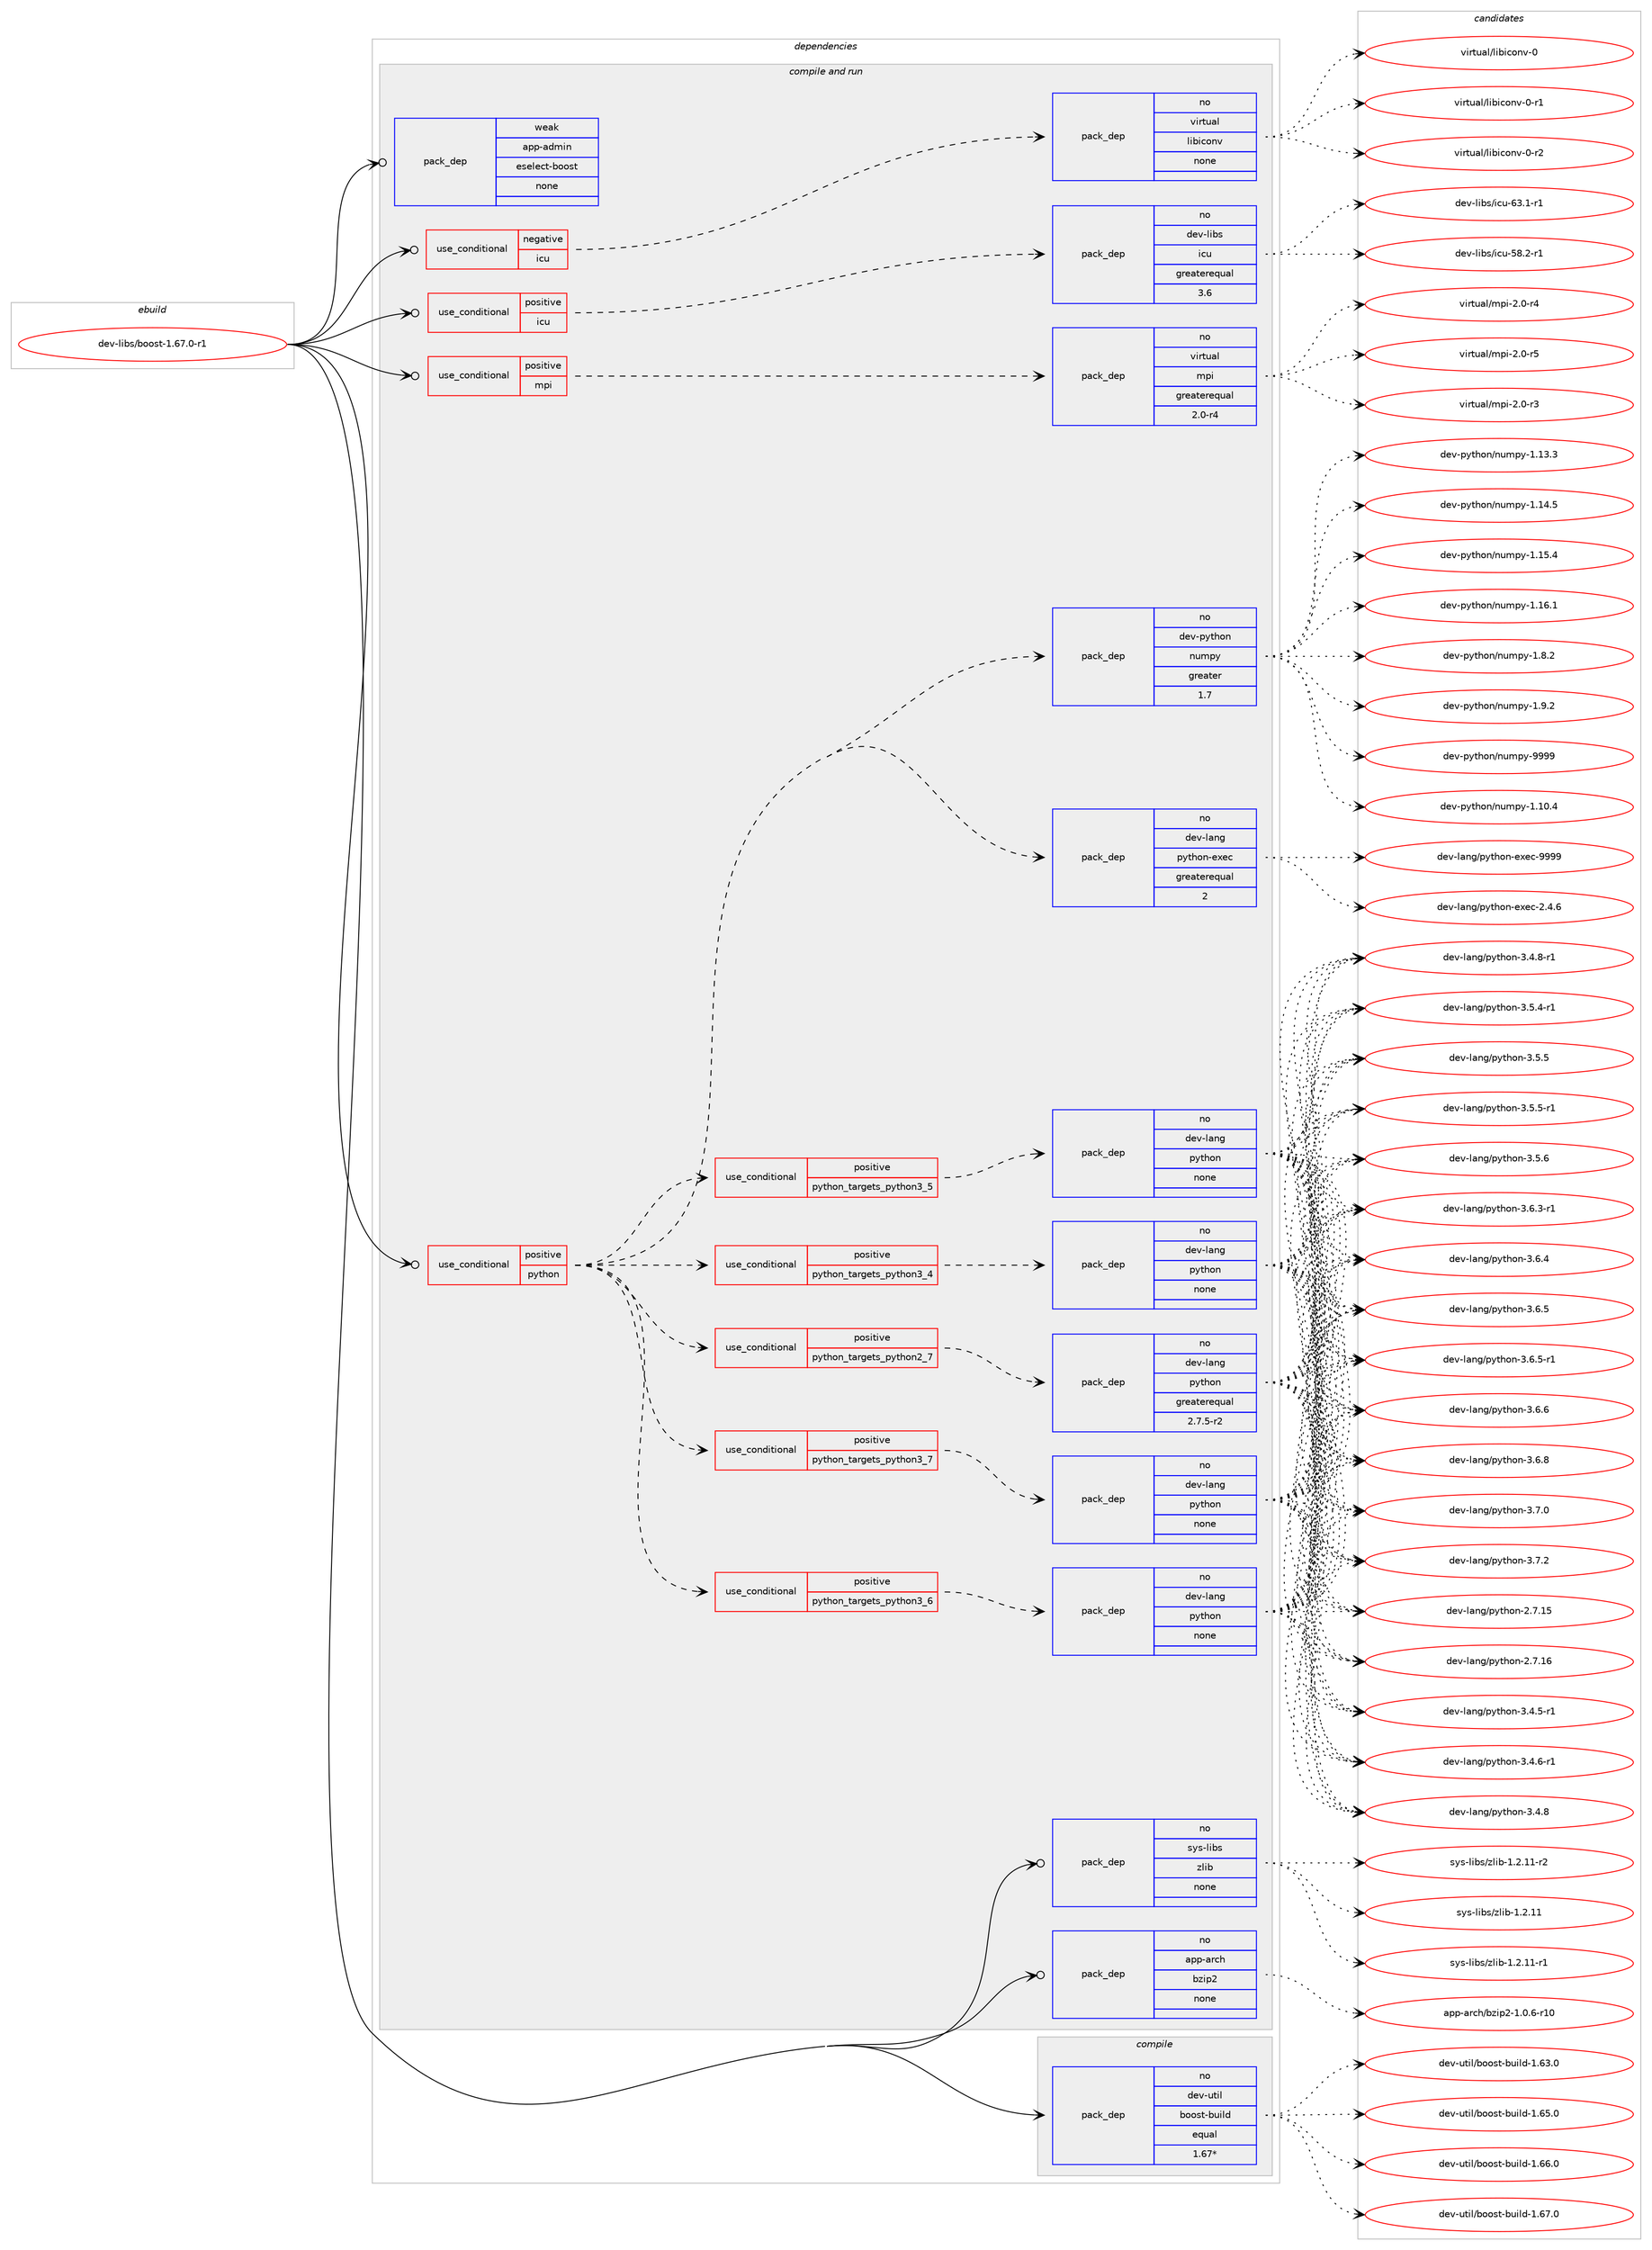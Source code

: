 digraph prolog {

# *************
# Graph options
# *************

newrank=true;
concentrate=true;
compound=true;
graph [rankdir=LR,fontname=Helvetica,fontsize=10,ranksep=1.5];#, ranksep=2.5, nodesep=0.2];
edge  [arrowhead=vee];
node  [fontname=Helvetica,fontsize=10];

# **********
# The ebuild
# **********

subgraph cluster_leftcol {
color=gray;
rank=same;
label=<<i>ebuild</i>>;
id [label="dev-libs/boost-1.67.0-r1", color=red, width=4, href="../dev-libs/boost-1.67.0-r1.svg"];
}

# ****************
# The dependencies
# ****************

subgraph cluster_midcol {
color=gray;
label=<<i>dependencies</i>>;
subgraph cluster_compile {
fillcolor="#eeeeee";
style=filled;
label=<<i>compile</i>>;
subgraph pack976521 {
dependency1364484 [label=<<TABLE BORDER="0" CELLBORDER="1" CELLSPACING="0" CELLPADDING="4" WIDTH="220"><TR><TD ROWSPAN="6" CELLPADDING="30">pack_dep</TD></TR><TR><TD WIDTH="110">no</TD></TR><TR><TD>dev-util</TD></TR><TR><TD>boost-build</TD></TR><TR><TD>equal</TD></TR><TR><TD>1.67*</TD></TR></TABLE>>, shape=none, color=blue];
}
id:e -> dependency1364484:w [weight=20,style="solid",arrowhead="vee"];
}
subgraph cluster_compileandrun {
fillcolor="#eeeeee";
style=filled;
label=<<i>compile and run</i>>;
subgraph cond365300 {
dependency1364485 [label=<<TABLE BORDER="0" CELLBORDER="1" CELLSPACING="0" CELLPADDING="4"><TR><TD ROWSPAN="3" CELLPADDING="10">use_conditional</TD></TR><TR><TD>negative</TD></TR><TR><TD>icu</TD></TR></TABLE>>, shape=none, color=red];
subgraph pack976522 {
dependency1364486 [label=<<TABLE BORDER="0" CELLBORDER="1" CELLSPACING="0" CELLPADDING="4" WIDTH="220"><TR><TD ROWSPAN="6" CELLPADDING="30">pack_dep</TD></TR><TR><TD WIDTH="110">no</TD></TR><TR><TD>virtual</TD></TR><TR><TD>libiconv</TD></TR><TR><TD>none</TD></TR><TR><TD></TD></TR></TABLE>>, shape=none, color=blue];
}
dependency1364485:e -> dependency1364486:w [weight=20,style="dashed",arrowhead="vee"];
}
id:e -> dependency1364485:w [weight=20,style="solid",arrowhead="odotvee"];
subgraph cond365301 {
dependency1364487 [label=<<TABLE BORDER="0" CELLBORDER="1" CELLSPACING="0" CELLPADDING="4"><TR><TD ROWSPAN="3" CELLPADDING="10">use_conditional</TD></TR><TR><TD>positive</TD></TR><TR><TD>icu</TD></TR></TABLE>>, shape=none, color=red];
subgraph pack976523 {
dependency1364488 [label=<<TABLE BORDER="0" CELLBORDER="1" CELLSPACING="0" CELLPADDING="4" WIDTH="220"><TR><TD ROWSPAN="6" CELLPADDING="30">pack_dep</TD></TR><TR><TD WIDTH="110">no</TD></TR><TR><TD>dev-libs</TD></TR><TR><TD>icu</TD></TR><TR><TD>greaterequal</TD></TR><TR><TD>3.6</TD></TR></TABLE>>, shape=none, color=blue];
}
dependency1364487:e -> dependency1364488:w [weight=20,style="dashed",arrowhead="vee"];
}
id:e -> dependency1364487:w [weight=20,style="solid",arrowhead="odotvee"];
subgraph cond365302 {
dependency1364489 [label=<<TABLE BORDER="0" CELLBORDER="1" CELLSPACING="0" CELLPADDING="4"><TR><TD ROWSPAN="3" CELLPADDING="10">use_conditional</TD></TR><TR><TD>positive</TD></TR><TR><TD>mpi</TD></TR></TABLE>>, shape=none, color=red];
subgraph pack976524 {
dependency1364490 [label=<<TABLE BORDER="0" CELLBORDER="1" CELLSPACING="0" CELLPADDING="4" WIDTH="220"><TR><TD ROWSPAN="6" CELLPADDING="30">pack_dep</TD></TR><TR><TD WIDTH="110">no</TD></TR><TR><TD>virtual</TD></TR><TR><TD>mpi</TD></TR><TR><TD>greaterequal</TD></TR><TR><TD>2.0-r4</TD></TR></TABLE>>, shape=none, color=blue];
}
dependency1364489:e -> dependency1364490:w [weight=20,style="dashed",arrowhead="vee"];
}
id:e -> dependency1364489:w [weight=20,style="solid",arrowhead="odotvee"];
subgraph cond365303 {
dependency1364491 [label=<<TABLE BORDER="0" CELLBORDER="1" CELLSPACING="0" CELLPADDING="4"><TR><TD ROWSPAN="3" CELLPADDING="10">use_conditional</TD></TR><TR><TD>positive</TD></TR><TR><TD>python</TD></TR></TABLE>>, shape=none, color=red];
subgraph cond365304 {
dependency1364492 [label=<<TABLE BORDER="0" CELLBORDER="1" CELLSPACING="0" CELLPADDING="4"><TR><TD ROWSPAN="3" CELLPADDING="10">use_conditional</TD></TR><TR><TD>positive</TD></TR><TR><TD>python_targets_python2_7</TD></TR></TABLE>>, shape=none, color=red];
subgraph pack976525 {
dependency1364493 [label=<<TABLE BORDER="0" CELLBORDER="1" CELLSPACING="0" CELLPADDING="4" WIDTH="220"><TR><TD ROWSPAN="6" CELLPADDING="30">pack_dep</TD></TR><TR><TD WIDTH="110">no</TD></TR><TR><TD>dev-lang</TD></TR><TR><TD>python</TD></TR><TR><TD>greaterequal</TD></TR><TR><TD>2.7.5-r2</TD></TR></TABLE>>, shape=none, color=blue];
}
dependency1364492:e -> dependency1364493:w [weight=20,style="dashed",arrowhead="vee"];
}
dependency1364491:e -> dependency1364492:w [weight=20,style="dashed",arrowhead="vee"];
subgraph cond365305 {
dependency1364494 [label=<<TABLE BORDER="0" CELLBORDER="1" CELLSPACING="0" CELLPADDING="4"><TR><TD ROWSPAN="3" CELLPADDING="10">use_conditional</TD></TR><TR><TD>positive</TD></TR><TR><TD>python_targets_python3_4</TD></TR></TABLE>>, shape=none, color=red];
subgraph pack976526 {
dependency1364495 [label=<<TABLE BORDER="0" CELLBORDER="1" CELLSPACING="0" CELLPADDING="4" WIDTH="220"><TR><TD ROWSPAN="6" CELLPADDING="30">pack_dep</TD></TR><TR><TD WIDTH="110">no</TD></TR><TR><TD>dev-lang</TD></TR><TR><TD>python</TD></TR><TR><TD>none</TD></TR><TR><TD></TD></TR></TABLE>>, shape=none, color=blue];
}
dependency1364494:e -> dependency1364495:w [weight=20,style="dashed",arrowhead="vee"];
}
dependency1364491:e -> dependency1364494:w [weight=20,style="dashed",arrowhead="vee"];
subgraph cond365306 {
dependency1364496 [label=<<TABLE BORDER="0" CELLBORDER="1" CELLSPACING="0" CELLPADDING="4"><TR><TD ROWSPAN="3" CELLPADDING="10">use_conditional</TD></TR><TR><TD>positive</TD></TR><TR><TD>python_targets_python3_5</TD></TR></TABLE>>, shape=none, color=red];
subgraph pack976527 {
dependency1364497 [label=<<TABLE BORDER="0" CELLBORDER="1" CELLSPACING="0" CELLPADDING="4" WIDTH="220"><TR><TD ROWSPAN="6" CELLPADDING="30">pack_dep</TD></TR><TR><TD WIDTH="110">no</TD></TR><TR><TD>dev-lang</TD></TR><TR><TD>python</TD></TR><TR><TD>none</TD></TR><TR><TD></TD></TR></TABLE>>, shape=none, color=blue];
}
dependency1364496:e -> dependency1364497:w [weight=20,style="dashed",arrowhead="vee"];
}
dependency1364491:e -> dependency1364496:w [weight=20,style="dashed",arrowhead="vee"];
subgraph cond365307 {
dependency1364498 [label=<<TABLE BORDER="0" CELLBORDER="1" CELLSPACING="0" CELLPADDING="4"><TR><TD ROWSPAN="3" CELLPADDING="10">use_conditional</TD></TR><TR><TD>positive</TD></TR><TR><TD>python_targets_python3_6</TD></TR></TABLE>>, shape=none, color=red];
subgraph pack976528 {
dependency1364499 [label=<<TABLE BORDER="0" CELLBORDER="1" CELLSPACING="0" CELLPADDING="4" WIDTH="220"><TR><TD ROWSPAN="6" CELLPADDING="30">pack_dep</TD></TR><TR><TD WIDTH="110">no</TD></TR><TR><TD>dev-lang</TD></TR><TR><TD>python</TD></TR><TR><TD>none</TD></TR><TR><TD></TD></TR></TABLE>>, shape=none, color=blue];
}
dependency1364498:e -> dependency1364499:w [weight=20,style="dashed",arrowhead="vee"];
}
dependency1364491:e -> dependency1364498:w [weight=20,style="dashed",arrowhead="vee"];
subgraph cond365308 {
dependency1364500 [label=<<TABLE BORDER="0" CELLBORDER="1" CELLSPACING="0" CELLPADDING="4"><TR><TD ROWSPAN="3" CELLPADDING="10">use_conditional</TD></TR><TR><TD>positive</TD></TR><TR><TD>python_targets_python3_7</TD></TR></TABLE>>, shape=none, color=red];
subgraph pack976529 {
dependency1364501 [label=<<TABLE BORDER="0" CELLBORDER="1" CELLSPACING="0" CELLPADDING="4" WIDTH="220"><TR><TD ROWSPAN="6" CELLPADDING="30">pack_dep</TD></TR><TR><TD WIDTH="110">no</TD></TR><TR><TD>dev-lang</TD></TR><TR><TD>python</TD></TR><TR><TD>none</TD></TR><TR><TD></TD></TR></TABLE>>, shape=none, color=blue];
}
dependency1364500:e -> dependency1364501:w [weight=20,style="dashed",arrowhead="vee"];
}
dependency1364491:e -> dependency1364500:w [weight=20,style="dashed",arrowhead="vee"];
subgraph pack976530 {
dependency1364502 [label=<<TABLE BORDER="0" CELLBORDER="1" CELLSPACING="0" CELLPADDING="4" WIDTH="220"><TR><TD ROWSPAN="6" CELLPADDING="30">pack_dep</TD></TR><TR><TD WIDTH="110">no</TD></TR><TR><TD>dev-lang</TD></TR><TR><TD>python-exec</TD></TR><TR><TD>greaterequal</TD></TR><TR><TD>2</TD></TR></TABLE>>, shape=none, color=blue];
}
dependency1364491:e -> dependency1364502:w [weight=20,style="dashed",arrowhead="vee"];
subgraph pack976531 {
dependency1364503 [label=<<TABLE BORDER="0" CELLBORDER="1" CELLSPACING="0" CELLPADDING="4" WIDTH="220"><TR><TD ROWSPAN="6" CELLPADDING="30">pack_dep</TD></TR><TR><TD WIDTH="110">no</TD></TR><TR><TD>dev-python</TD></TR><TR><TD>numpy</TD></TR><TR><TD>greater</TD></TR><TR><TD>1.7</TD></TR></TABLE>>, shape=none, color=blue];
}
dependency1364491:e -> dependency1364503:w [weight=20,style="dashed",arrowhead="vee"];
}
id:e -> dependency1364491:w [weight=20,style="solid",arrowhead="odotvee"];
subgraph pack976532 {
dependency1364504 [label=<<TABLE BORDER="0" CELLBORDER="1" CELLSPACING="0" CELLPADDING="4" WIDTH="220"><TR><TD ROWSPAN="6" CELLPADDING="30">pack_dep</TD></TR><TR><TD WIDTH="110">no</TD></TR><TR><TD>app-arch</TD></TR><TR><TD>bzip2</TD></TR><TR><TD>none</TD></TR><TR><TD></TD></TR></TABLE>>, shape=none, color=blue];
}
id:e -> dependency1364504:w [weight=20,style="solid",arrowhead="odotvee"];
subgraph pack976533 {
dependency1364505 [label=<<TABLE BORDER="0" CELLBORDER="1" CELLSPACING="0" CELLPADDING="4" WIDTH="220"><TR><TD ROWSPAN="6" CELLPADDING="30">pack_dep</TD></TR><TR><TD WIDTH="110">no</TD></TR><TR><TD>sys-libs</TD></TR><TR><TD>zlib</TD></TR><TR><TD>none</TD></TR><TR><TD></TD></TR></TABLE>>, shape=none, color=blue];
}
id:e -> dependency1364505:w [weight=20,style="solid",arrowhead="odotvee"];
subgraph pack976534 {
dependency1364506 [label=<<TABLE BORDER="0" CELLBORDER="1" CELLSPACING="0" CELLPADDING="4" WIDTH="220"><TR><TD ROWSPAN="6" CELLPADDING="30">pack_dep</TD></TR><TR><TD WIDTH="110">weak</TD></TR><TR><TD>app-admin</TD></TR><TR><TD>eselect-boost</TD></TR><TR><TD>none</TD></TR><TR><TD></TD></TR></TABLE>>, shape=none, color=blue];
}
id:e -> dependency1364506:w [weight=20,style="solid",arrowhead="odotvee"];
}
subgraph cluster_run {
fillcolor="#eeeeee";
style=filled;
label=<<i>run</i>>;
}
}

# **************
# The candidates
# **************

subgraph cluster_choices {
rank=same;
color=gray;
label=<<i>candidates</i>>;

subgraph choice976521 {
color=black;
nodesep=1;
choice100101118451171161051084798111111115116459811710510810045494654514648 [label="dev-util/boost-build-1.63.0", color=red, width=4,href="../dev-util/boost-build-1.63.0.svg"];
choice100101118451171161051084798111111115116459811710510810045494654534648 [label="dev-util/boost-build-1.65.0", color=red, width=4,href="../dev-util/boost-build-1.65.0.svg"];
choice100101118451171161051084798111111115116459811710510810045494654544648 [label="dev-util/boost-build-1.66.0", color=red, width=4,href="../dev-util/boost-build-1.66.0.svg"];
choice100101118451171161051084798111111115116459811710510810045494654554648 [label="dev-util/boost-build-1.67.0", color=red, width=4,href="../dev-util/boost-build-1.67.0.svg"];
dependency1364484:e -> choice100101118451171161051084798111111115116459811710510810045494654514648:w [style=dotted,weight="100"];
dependency1364484:e -> choice100101118451171161051084798111111115116459811710510810045494654534648:w [style=dotted,weight="100"];
dependency1364484:e -> choice100101118451171161051084798111111115116459811710510810045494654544648:w [style=dotted,weight="100"];
dependency1364484:e -> choice100101118451171161051084798111111115116459811710510810045494654554648:w [style=dotted,weight="100"];
}
subgraph choice976522 {
color=black;
nodesep=1;
choice118105114116117971084710810598105991111101184548 [label="virtual/libiconv-0", color=red, width=4,href="../virtual/libiconv-0.svg"];
choice1181051141161179710847108105981059911111011845484511449 [label="virtual/libiconv-0-r1", color=red, width=4,href="../virtual/libiconv-0-r1.svg"];
choice1181051141161179710847108105981059911111011845484511450 [label="virtual/libiconv-0-r2", color=red, width=4,href="../virtual/libiconv-0-r2.svg"];
dependency1364486:e -> choice118105114116117971084710810598105991111101184548:w [style=dotted,weight="100"];
dependency1364486:e -> choice1181051141161179710847108105981059911111011845484511449:w [style=dotted,weight="100"];
dependency1364486:e -> choice1181051141161179710847108105981059911111011845484511450:w [style=dotted,weight="100"];
}
subgraph choice976523 {
color=black;
nodesep=1;
choice1001011184510810598115471059911745535646504511449 [label="dev-libs/icu-58.2-r1", color=red, width=4,href="../dev-libs/icu-58.2-r1.svg"];
choice1001011184510810598115471059911745545146494511449 [label="dev-libs/icu-63.1-r1", color=red, width=4,href="../dev-libs/icu-63.1-r1.svg"];
dependency1364488:e -> choice1001011184510810598115471059911745535646504511449:w [style=dotted,weight="100"];
dependency1364488:e -> choice1001011184510810598115471059911745545146494511449:w [style=dotted,weight="100"];
}
subgraph choice976524 {
color=black;
nodesep=1;
choice1181051141161179710847109112105455046484511451 [label="virtual/mpi-2.0-r3", color=red, width=4,href="../virtual/mpi-2.0-r3.svg"];
choice1181051141161179710847109112105455046484511452 [label="virtual/mpi-2.0-r4", color=red, width=4,href="../virtual/mpi-2.0-r4.svg"];
choice1181051141161179710847109112105455046484511453 [label="virtual/mpi-2.0-r5", color=red, width=4,href="../virtual/mpi-2.0-r5.svg"];
dependency1364490:e -> choice1181051141161179710847109112105455046484511451:w [style=dotted,weight="100"];
dependency1364490:e -> choice1181051141161179710847109112105455046484511452:w [style=dotted,weight="100"];
dependency1364490:e -> choice1181051141161179710847109112105455046484511453:w [style=dotted,weight="100"];
}
subgraph choice976525 {
color=black;
nodesep=1;
choice10010111845108971101034711212111610411111045504655464953 [label="dev-lang/python-2.7.15", color=red, width=4,href="../dev-lang/python-2.7.15.svg"];
choice10010111845108971101034711212111610411111045504655464954 [label="dev-lang/python-2.7.16", color=red, width=4,href="../dev-lang/python-2.7.16.svg"];
choice1001011184510897110103471121211161041111104551465246534511449 [label="dev-lang/python-3.4.5-r1", color=red, width=4,href="../dev-lang/python-3.4.5-r1.svg"];
choice1001011184510897110103471121211161041111104551465246544511449 [label="dev-lang/python-3.4.6-r1", color=red, width=4,href="../dev-lang/python-3.4.6-r1.svg"];
choice100101118451089711010347112121116104111110455146524656 [label="dev-lang/python-3.4.8", color=red, width=4,href="../dev-lang/python-3.4.8.svg"];
choice1001011184510897110103471121211161041111104551465246564511449 [label="dev-lang/python-3.4.8-r1", color=red, width=4,href="../dev-lang/python-3.4.8-r1.svg"];
choice1001011184510897110103471121211161041111104551465346524511449 [label="dev-lang/python-3.5.4-r1", color=red, width=4,href="../dev-lang/python-3.5.4-r1.svg"];
choice100101118451089711010347112121116104111110455146534653 [label="dev-lang/python-3.5.5", color=red, width=4,href="../dev-lang/python-3.5.5.svg"];
choice1001011184510897110103471121211161041111104551465346534511449 [label="dev-lang/python-3.5.5-r1", color=red, width=4,href="../dev-lang/python-3.5.5-r1.svg"];
choice100101118451089711010347112121116104111110455146534654 [label="dev-lang/python-3.5.6", color=red, width=4,href="../dev-lang/python-3.5.6.svg"];
choice1001011184510897110103471121211161041111104551465446514511449 [label="dev-lang/python-3.6.3-r1", color=red, width=4,href="../dev-lang/python-3.6.3-r1.svg"];
choice100101118451089711010347112121116104111110455146544652 [label="dev-lang/python-3.6.4", color=red, width=4,href="../dev-lang/python-3.6.4.svg"];
choice100101118451089711010347112121116104111110455146544653 [label="dev-lang/python-3.6.5", color=red, width=4,href="../dev-lang/python-3.6.5.svg"];
choice1001011184510897110103471121211161041111104551465446534511449 [label="dev-lang/python-3.6.5-r1", color=red, width=4,href="../dev-lang/python-3.6.5-r1.svg"];
choice100101118451089711010347112121116104111110455146544654 [label="dev-lang/python-3.6.6", color=red, width=4,href="../dev-lang/python-3.6.6.svg"];
choice100101118451089711010347112121116104111110455146544656 [label="dev-lang/python-3.6.8", color=red, width=4,href="../dev-lang/python-3.6.8.svg"];
choice100101118451089711010347112121116104111110455146554648 [label="dev-lang/python-3.7.0", color=red, width=4,href="../dev-lang/python-3.7.0.svg"];
choice100101118451089711010347112121116104111110455146554650 [label="dev-lang/python-3.7.2", color=red, width=4,href="../dev-lang/python-3.7.2.svg"];
dependency1364493:e -> choice10010111845108971101034711212111610411111045504655464953:w [style=dotted,weight="100"];
dependency1364493:e -> choice10010111845108971101034711212111610411111045504655464954:w [style=dotted,weight="100"];
dependency1364493:e -> choice1001011184510897110103471121211161041111104551465246534511449:w [style=dotted,weight="100"];
dependency1364493:e -> choice1001011184510897110103471121211161041111104551465246544511449:w [style=dotted,weight="100"];
dependency1364493:e -> choice100101118451089711010347112121116104111110455146524656:w [style=dotted,weight="100"];
dependency1364493:e -> choice1001011184510897110103471121211161041111104551465246564511449:w [style=dotted,weight="100"];
dependency1364493:e -> choice1001011184510897110103471121211161041111104551465346524511449:w [style=dotted,weight="100"];
dependency1364493:e -> choice100101118451089711010347112121116104111110455146534653:w [style=dotted,weight="100"];
dependency1364493:e -> choice1001011184510897110103471121211161041111104551465346534511449:w [style=dotted,weight="100"];
dependency1364493:e -> choice100101118451089711010347112121116104111110455146534654:w [style=dotted,weight="100"];
dependency1364493:e -> choice1001011184510897110103471121211161041111104551465446514511449:w [style=dotted,weight="100"];
dependency1364493:e -> choice100101118451089711010347112121116104111110455146544652:w [style=dotted,weight="100"];
dependency1364493:e -> choice100101118451089711010347112121116104111110455146544653:w [style=dotted,weight="100"];
dependency1364493:e -> choice1001011184510897110103471121211161041111104551465446534511449:w [style=dotted,weight="100"];
dependency1364493:e -> choice100101118451089711010347112121116104111110455146544654:w [style=dotted,weight="100"];
dependency1364493:e -> choice100101118451089711010347112121116104111110455146544656:w [style=dotted,weight="100"];
dependency1364493:e -> choice100101118451089711010347112121116104111110455146554648:w [style=dotted,weight="100"];
dependency1364493:e -> choice100101118451089711010347112121116104111110455146554650:w [style=dotted,weight="100"];
}
subgraph choice976526 {
color=black;
nodesep=1;
choice10010111845108971101034711212111610411111045504655464953 [label="dev-lang/python-2.7.15", color=red, width=4,href="../dev-lang/python-2.7.15.svg"];
choice10010111845108971101034711212111610411111045504655464954 [label="dev-lang/python-2.7.16", color=red, width=4,href="../dev-lang/python-2.7.16.svg"];
choice1001011184510897110103471121211161041111104551465246534511449 [label="dev-lang/python-3.4.5-r1", color=red, width=4,href="../dev-lang/python-3.4.5-r1.svg"];
choice1001011184510897110103471121211161041111104551465246544511449 [label="dev-lang/python-3.4.6-r1", color=red, width=4,href="../dev-lang/python-3.4.6-r1.svg"];
choice100101118451089711010347112121116104111110455146524656 [label="dev-lang/python-3.4.8", color=red, width=4,href="../dev-lang/python-3.4.8.svg"];
choice1001011184510897110103471121211161041111104551465246564511449 [label="dev-lang/python-3.4.8-r1", color=red, width=4,href="../dev-lang/python-3.4.8-r1.svg"];
choice1001011184510897110103471121211161041111104551465346524511449 [label="dev-lang/python-3.5.4-r1", color=red, width=4,href="../dev-lang/python-3.5.4-r1.svg"];
choice100101118451089711010347112121116104111110455146534653 [label="dev-lang/python-3.5.5", color=red, width=4,href="../dev-lang/python-3.5.5.svg"];
choice1001011184510897110103471121211161041111104551465346534511449 [label="dev-lang/python-3.5.5-r1", color=red, width=4,href="../dev-lang/python-3.5.5-r1.svg"];
choice100101118451089711010347112121116104111110455146534654 [label="dev-lang/python-3.5.6", color=red, width=4,href="../dev-lang/python-3.5.6.svg"];
choice1001011184510897110103471121211161041111104551465446514511449 [label="dev-lang/python-3.6.3-r1", color=red, width=4,href="../dev-lang/python-3.6.3-r1.svg"];
choice100101118451089711010347112121116104111110455146544652 [label="dev-lang/python-3.6.4", color=red, width=4,href="../dev-lang/python-3.6.4.svg"];
choice100101118451089711010347112121116104111110455146544653 [label="dev-lang/python-3.6.5", color=red, width=4,href="../dev-lang/python-3.6.5.svg"];
choice1001011184510897110103471121211161041111104551465446534511449 [label="dev-lang/python-3.6.5-r1", color=red, width=4,href="../dev-lang/python-3.6.5-r1.svg"];
choice100101118451089711010347112121116104111110455146544654 [label="dev-lang/python-3.6.6", color=red, width=4,href="../dev-lang/python-3.6.6.svg"];
choice100101118451089711010347112121116104111110455146544656 [label="dev-lang/python-3.6.8", color=red, width=4,href="../dev-lang/python-3.6.8.svg"];
choice100101118451089711010347112121116104111110455146554648 [label="dev-lang/python-3.7.0", color=red, width=4,href="../dev-lang/python-3.7.0.svg"];
choice100101118451089711010347112121116104111110455146554650 [label="dev-lang/python-3.7.2", color=red, width=4,href="../dev-lang/python-3.7.2.svg"];
dependency1364495:e -> choice10010111845108971101034711212111610411111045504655464953:w [style=dotted,weight="100"];
dependency1364495:e -> choice10010111845108971101034711212111610411111045504655464954:w [style=dotted,weight="100"];
dependency1364495:e -> choice1001011184510897110103471121211161041111104551465246534511449:w [style=dotted,weight="100"];
dependency1364495:e -> choice1001011184510897110103471121211161041111104551465246544511449:w [style=dotted,weight="100"];
dependency1364495:e -> choice100101118451089711010347112121116104111110455146524656:w [style=dotted,weight="100"];
dependency1364495:e -> choice1001011184510897110103471121211161041111104551465246564511449:w [style=dotted,weight="100"];
dependency1364495:e -> choice1001011184510897110103471121211161041111104551465346524511449:w [style=dotted,weight="100"];
dependency1364495:e -> choice100101118451089711010347112121116104111110455146534653:w [style=dotted,weight="100"];
dependency1364495:e -> choice1001011184510897110103471121211161041111104551465346534511449:w [style=dotted,weight="100"];
dependency1364495:e -> choice100101118451089711010347112121116104111110455146534654:w [style=dotted,weight="100"];
dependency1364495:e -> choice1001011184510897110103471121211161041111104551465446514511449:w [style=dotted,weight="100"];
dependency1364495:e -> choice100101118451089711010347112121116104111110455146544652:w [style=dotted,weight="100"];
dependency1364495:e -> choice100101118451089711010347112121116104111110455146544653:w [style=dotted,weight="100"];
dependency1364495:e -> choice1001011184510897110103471121211161041111104551465446534511449:w [style=dotted,weight="100"];
dependency1364495:e -> choice100101118451089711010347112121116104111110455146544654:w [style=dotted,weight="100"];
dependency1364495:e -> choice100101118451089711010347112121116104111110455146544656:w [style=dotted,weight="100"];
dependency1364495:e -> choice100101118451089711010347112121116104111110455146554648:w [style=dotted,weight="100"];
dependency1364495:e -> choice100101118451089711010347112121116104111110455146554650:w [style=dotted,weight="100"];
}
subgraph choice976527 {
color=black;
nodesep=1;
choice10010111845108971101034711212111610411111045504655464953 [label="dev-lang/python-2.7.15", color=red, width=4,href="../dev-lang/python-2.7.15.svg"];
choice10010111845108971101034711212111610411111045504655464954 [label="dev-lang/python-2.7.16", color=red, width=4,href="../dev-lang/python-2.7.16.svg"];
choice1001011184510897110103471121211161041111104551465246534511449 [label="dev-lang/python-3.4.5-r1", color=red, width=4,href="../dev-lang/python-3.4.5-r1.svg"];
choice1001011184510897110103471121211161041111104551465246544511449 [label="dev-lang/python-3.4.6-r1", color=red, width=4,href="../dev-lang/python-3.4.6-r1.svg"];
choice100101118451089711010347112121116104111110455146524656 [label="dev-lang/python-3.4.8", color=red, width=4,href="../dev-lang/python-3.4.8.svg"];
choice1001011184510897110103471121211161041111104551465246564511449 [label="dev-lang/python-3.4.8-r1", color=red, width=4,href="../dev-lang/python-3.4.8-r1.svg"];
choice1001011184510897110103471121211161041111104551465346524511449 [label="dev-lang/python-3.5.4-r1", color=red, width=4,href="../dev-lang/python-3.5.4-r1.svg"];
choice100101118451089711010347112121116104111110455146534653 [label="dev-lang/python-3.5.5", color=red, width=4,href="../dev-lang/python-3.5.5.svg"];
choice1001011184510897110103471121211161041111104551465346534511449 [label="dev-lang/python-3.5.5-r1", color=red, width=4,href="../dev-lang/python-3.5.5-r1.svg"];
choice100101118451089711010347112121116104111110455146534654 [label="dev-lang/python-3.5.6", color=red, width=4,href="../dev-lang/python-3.5.6.svg"];
choice1001011184510897110103471121211161041111104551465446514511449 [label="dev-lang/python-3.6.3-r1", color=red, width=4,href="../dev-lang/python-3.6.3-r1.svg"];
choice100101118451089711010347112121116104111110455146544652 [label="dev-lang/python-3.6.4", color=red, width=4,href="../dev-lang/python-3.6.4.svg"];
choice100101118451089711010347112121116104111110455146544653 [label="dev-lang/python-3.6.5", color=red, width=4,href="../dev-lang/python-3.6.5.svg"];
choice1001011184510897110103471121211161041111104551465446534511449 [label="dev-lang/python-3.6.5-r1", color=red, width=4,href="../dev-lang/python-3.6.5-r1.svg"];
choice100101118451089711010347112121116104111110455146544654 [label="dev-lang/python-3.6.6", color=red, width=4,href="../dev-lang/python-3.6.6.svg"];
choice100101118451089711010347112121116104111110455146544656 [label="dev-lang/python-3.6.8", color=red, width=4,href="../dev-lang/python-3.6.8.svg"];
choice100101118451089711010347112121116104111110455146554648 [label="dev-lang/python-3.7.0", color=red, width=4,href="../dev-lang/python-3.7.0.svg"];
choice100101118451089711010347112121116104111110455146554650 [label="dev-lang/python-3.7.2", color=red, width=4,href="../dev-lang/python-3.7.2.svg"];
dependency1364497:e -> choice10010111845108971101034711212111610411111045504655464953:w [style=dotted,weight="100"];
dependency1364497:e -> choice10010111845108971101034711212111610411111045504655464954:w [style=dotted,weight="100"];
dependency1364497:e -> choice1001011184510897110103471121211161041111104551465246534511449:w [style=dotted,weight="100"];
dependency1364497:e -> choice1001011184510897110103471121211161041111104551465246544511449:w [style=dotted,weight="100"];
dependency1364497:e -> choice100101118451089711010347112121116104111110455146524656:w [style=dotted,weight="100"];
dependency1364497:e -> choice1001011184510897110103471121211161041111104551465246564511449:w [style=dotted,weight="100"];
dependency1364497:e -> choice1001011184510897110103471121211161041111104551465346524511449:w [style=dotted,weight="100"];
dependency1364497:e -> choice100101118451089711010347112121116104111110455146534653:w [style=dotted,weight="100"];
dependency1364497:e -> choice1001011184510897110103471121211161041111104551465346534511449:w [style=dotted,weight="100"];
dependency1364497:e -> choice100101118451089711010347112121116104111110455146534654:w [style=dotted,weight="100"];
dependency1364497:e -> choice1001011184510897110103471121211161041111104551465446514511449:w [style=dotted,weight="100"];
dependency1364497:e -> choice100101118451089711010347112121116104111110455146544652:w [style=dotted,weight="100"];
dependency1364497:e -> choice100101118451089711010347112121116104111110455146544653:w [style=dotted,weight="100"];
dependency1364497:e -> choice1001011184510897110103471121211161041111104551465446534511449:w [style=dotted,weight="100"];
dependency1364497:e -> choice100101118451089711010347112121116104111110455146544654:w [style=dotted,weight="100"];
dependency1364497:e -> choice100101118451089711010347112121116104111110455146544656:w [style=dotted,weight="100"];
dependency1364497:e -> choice100101118451089711010347112121116104111110455146554648:w [style=dotted,weight="100"];
dependency1364497:e -> choice100101118451089711010347112121116104111110455146554650:w [style=dotted,weight="100"];
}
subgraph choice976528 {
color=black;
nodesep=1;
choice10010111845108971101034711212111610411111045504655464953 [label="dev-lang/python-2.7.15", color=red, width=4,href="../dev-lang/python-2.7.15.svg"];
choice10010111845108971101034711212111610411111045504655464954 [label="dev-lang/python-2.7.16", color=red, width=4,href="../dev-lang/python-2.7.16.svg"];
choice1001011184510897110103471121211161041111104551465246534511449 [label="dev-lang/python-3.4.5-r1", color=red, width=4,href="../dev-lang/python-3.4.5-r1.svg"];
choice1001011184510897110103471121211161041111104551465246544511449 [label="dev-lang/python-3.4.6-r1", color=red, width=4,href="../dev-lang/python-3.4.6-r1.svg"];
choice100101118451089711010347112121116104111110455146524656 [label="dev-lang/python-3.4.8", color=red, width=4,href="../dev-lang/python-3.4.8.svg"];
choice1001011184510897110103471121211161041111104551465246564511449 [label="dev-lang/python-3.4.8-r1", color=red, width=4,href="../dev-lang/python-3.4.8-r1.svg"];
choice1001011184510897110103471121211161041111104551465346524511449 [label="dev-lang/python-3.5.4-r1", color=red, width=4,href="../dev-lang/python-3.5.4-r1.svg"];
choice100101118451089711010347112121116104111110455146534653 [label="dev-lang/python-3.5.5", color=red, width=4,href="../dev-lang/python-3.5.5.svg"];
choice1001011184510897110103471121211161041111104551465346534511449 [label="dev-lang/python-3.5.5-r1", color=red, width=4,href="../dev-lang/python-3.5.5-r1.svg"];
choice100101118451089711010347112121116104111110455146534654 [label="dev-lang/python-3.5.6", color=red, width=4,href="../dev-lang/python-3.5.6.svg"];
choice1001011184510897110103471121211161041111104551465446514511449 [label="dev-lang/python-3.6.3-r1", color=red, width=4,href="../dev-lang/python-3.6.3-r1.svg"];
choice100101118451089711010347112121116104111110455146544652 [label="dev-lang/python-3.6.4", color=red, width=4,href="../dev-lang/python-3.6.4.svg"];
choice100101118451089711010347112121116104111110455146544653 [label="dev-lang/python-3.6.5", color=red, width=4,href="../dev-lang/python-3.6.5.svg"];
choice1001011184510897110103471121211161041111104551465446534511449 [label="dev-lang/python-3.6.5-r1", color=red, width=4,href="../dev-lang/python-3.6.5-r1.svg"];
choice100101118451089711010347112121116104111110455146544654 [label="dev-lang/python-3.6.6", color=red, width=4,href="../dev-lang/python-3.6.6.svg"];
choice100101118451089711010347112121116104111110455146544656 [label="dev-lang/python-3.6.8", color=red, width=4,href="../dev-lang/python-3.6.8.svg"];
choice100101118451089711010347112121116104111110455146554648 [label="dev-lang/python-3.7.0", color=red, width=4,href="../dev-lang/python-3.7.0.svg"];
choice100101118451089711010347112121116104111110455146554650 [label="dev-lang/python-3.7.2", color=red, width=4,href="../dev-lang/python-3.7.2.svg"];
dependency1364499:e -> choice10010111845108971101034711212111610411111045504655464953:w [style=dotted,weight="100"];
dependency1364499:e -> choice10010111845108971101034711212111610411111045504655464954:w [style=dotted,weight="100"];
dependency1364499:e -> choice1001011184510897110103471121211161041111104551465246534511449:w [style=dotted,weight="100"];
dependency1364499:e -> choice1001011184510897110103471121211161041111104551465246544511449:w [style=dotted,weight="100"];
dependency1364499:e -> choice100101118451089711010347112121116104111110455146524656:w [style=dotted,weight="100"];
dependency1364499:e -> choice1001011184510897110103471121211161041111104551465246564511449:w [style=dotted,weight="100"];
dependency1364499:e -> choice1001011184510897110103471121211161041111104551465346524511449:w [style=dotted,weight="100"];
dependency1364499:e -> choice100101118451089711010347112121116104111110455146534653:w [style=dotted,weight="100"];
dependency1364499:e -> choice1001011184510897110103471121211161041111104551465346534511449:w [style=dotted,weight="100"];
dependency1364499:e -> choice100101118451089711010347112121116104111110455146534654:w [style=dotted,weight="100"];
dependency1364499:e -> choice1001011184510897110103471121211161041111104551465446514511449:w [style=dotted,weight="100"];
dependency1364499:e -> choice100101118451089711010347112121116104111110455146544652:w [style=dotted,weight="100"];
dependency1364499:e -> choice100101118451089711010347112121116104111110455146544653:w [style=dotted,weight="100"];
dependency1364499:e -> choice1001011184510897110103471121211161041111104551465446534511449:w [style=dotted,weight="100"];
dependency1364499:e -> choice100101118451089711010347112121116104111110455146544654:w [style=dotted,weight="100"];
dependency1364499:e -> choice100101118451089711010347112121116104111110455146544656:w [style=dotted,weight="100"];
dependency1364499:e -> choice100101118451089711010347112121116104111110455146554648:w [style=dotted,weight="100"];
dependency1364499:e -> choice100101118451089711010347112121116104111110455146554650:w [style=dotted,weight="100"];
}
subgraph choice976529 {
color=black;
nodesep=1;
choice10010111845108971101034711212111610411111045504655464953 [label="dev-lang/python-2.7.15", color=red, width=4,href="../dev-lang/python-2.7.15.svg"];
choice10010111845108971101034711212111610411111045504655464954 [label="dev-lang/python-2.7.16", color=red, width=4,href="../dev-lang/python-2.7.16.svg"];
choice1001011184510897110103471121211161041111104551465246534511449 [label="dev-lang/python-3.4.5-r1", color=red, width=4,href="../dev-lang/python-3.4.5-r1.svg"];
choice1001011184510897110103471121211161041111104551465246544511449 [label="dev-lang/python-3.4.6-r1", color=red, width=4,href="../dev-lang/python-3.4.6-r1.svg"];
choice100101118451089711010347112121116104111110455146524656 [label="dev-lang/python-3.4.8", color=red, width=4,href="../dev-lang/python-3.4.8.svg"];
choice1001011184510897110103471121211161041111104551465246564511449 [label="dev-lang/python-3.4.8-r1", color=red, width=4,href="../dev-lang/python-3.4.8-r1.svg"];
choice1001011184510897110103471121211161041111104551465346524511449 [label="dev-lang/python-3.5.4-r1", color=red, width=4,href="../dev-lang/python-3.5.4-r1.svg"];
choice100101118451089711010347112121116104111110455146534653 [label="dev-lang/python-3.5.5", color=red, width=4,href="../dev-lang/python-3.5.5.svg"];
choice1001011184510897110103471121211161041111104551465346534511449 [label="dev-lang/python-3.5.5-r1", color=red, width=4,href="../dev-lang/python-3.5.5-r1.svg"];
choice100101118451089711010347112121116104111110455146534654 [label="dev-lang/python-3.5.6", color=red, width=4,href="../dev-lang/python-3.5.6.svg"];
choice1001011184510897110103471121211161041111104551465446514511449 [label="dev-lang/python-3.6.3-r1", color=red, width=4,href="../dev-lang/python-3.6.3-r1.svg"];
choice100101118451089711010347112121116104111110455146544652 [label="dev-lang/python-3.6.4", color=red, width=4,href="../dev-lang/python-3.6.4.svg"];
choice100101118451089711010347112121116104111110455146544653 [label="dev-lang/python-3.6.5", color=red, width=4,href="../dev-lang/python-3.6.5.svg"];
choice1001011184510897110103471121211161041111104551465446534511449 [label="dev-lang/python-3.6.5-r1", color=red, width=4,href="../dev-lang/python-3.6.5-r1.svg"];
choice100101118451089711010347112121116104111110455146544654 [label="dev-lang/python-3.6.6", color=red, width=4,href="../dev-lang/python-3.6.6.svg"];
choice100101118451089711010347112121116104111110455146544656 [label="dev-lang/python-3.6.8", color=red, width=4,href="../dev-lang/python-3.6.8.svg"];
choice100101118451089711010347112121116104111110455146554648 [label="dev-lang/python-3.7.0", color=red, width=4,href="../dev-lang/python-3.7.0.svg"];
choice100101118451089711010347112121116104111110455146554650 [label="dev-lang/python-3.7.2", color=red, width=4,href="../dev-lang/python-3.7.2.svg"];
dependency1364501:e -> choice10010111845108971101034711212111610411111045504655464953:w [style=dotted,weight="100"];
dependency1364501:e -> choice10010111845108971101034711212111610411111045504655464954:w [style=dotted,weight="100"];
dependency1364501:e -> choice1001011184510897110103471121211161041111104551465246534511449:w [style=dotted,weight="100"];
dependency1364501:e -> choice1001011184510897110103471121211161041111104551465246544511449:w [style=dotted,weight="100"];
dependency1364501:e -> choice100101118451089711010347112121116104111110455146524656:w [style=dotted,weight="100"];
dependency1364501:e -> choice1001011184510897110103471121211161041111104551465246564511449:w [style=dotted,weight="100"];
dependency1364501:e -> choice1001011184510897110103471121211161041111104551465346524511449:w [style=dotted,weight="100"];
dependency1364501:e -> choice100101118451089711010347112121116104111110455146534653:w [style=dotted,weight="100"];
dependency1364501:e -> choice1001011184510897110103471121211161041111104551465346534511449:w [style=dotted,weight="100"];
dependency1364501:e -> choice100101118451089711010347112121116104111110455146534654:w [style=dotted,weight="100"];
dependency1364501:e -> choice1001011184510897110103471121211161041111104551465446514511449:w [style=dotted,weight="100"];
dependency1364501:e -> choice100101118451089711010347112121116104111110455146544652:w [style=dotted,weight="100"];
dependency1364501:e -> choice100101118451089711010347112121116104111110455146544653:w [style=dotted,weight="100"];
dependency1364501:e -> choice1001011184510897110103471121211161041111104551465446534511449:w [style=dotted,weight="100"];
dependency1364501:e -> choice100101118451089711010347112121116104111110455146544654:w [style=dotted,weight="100"];
dependency1364501:e -> choice100101118451089711010347112121116104111110455146544656:w [style=dotted,weight="100"];
dependency1364501:e -> choice100101118451089711010347112121116104111110455146554648:w [style=dotted,weight="100"];
dependency1364501:e -> choice100101118451089711010347112121116104111110455146554650:w [style=dotted,weight="100"];
}
subgraph choice976530 {
color=black;
nodesep=1;
choice1001011184510897110103471121211161041111104510112010199455046524654 [label="dev-lang/python-exec-2.4.6", color=red, width=4,href="../dev-lang/python-exec-2.4.6.svg"];
choice10010111845108971101034711212111610411111045101120101994557575757 [label="dev-lang/python-exec-9999", color=red, width=4,href="../dev-lang/python-exec-9999.svg"];
dependency1364502:e -> choice1001011184510897110103471121211161041111104510112010199455046524654:w [style=dotted,weight="100"];
dependency1364502:e -> choice10010111845108971101034711212111610411111045101120101994557575757:w [style=dotted,weight="100"];
}
subgraph choice976531 {
color=black;
nodesep=1;
choice100101118451121211161041111104711011710911212145494649484652 [label="dev-python/numpy-1.10.4", color=red, width=4,href="../dev-python/numpy-1.10.4.svg"];
choice100101118451121211161041111104711011710911212145494649514651 [label="dev-python/numpy-1.13.3", color=red, width=4,href="../dev-python/numpy-1.13.3.svg"];
choice100101118451121211161041111104711011710911212145494649524653 [label="dev-python/numpy-1.14.5", color=red, width=4,href="../dev-python/numpy-1.14.5.svg"];
choice100101118451121211161041111104711011710911212145494649534652 [label="dev-python/numpy-1.15.4", color=red, width=4,href="../dev-python/numpy-1.15.4.svg"];
choice100101118451121211161041111104711011710911212145494649544649 [label="dev-python/numpy-1.16.1", color=red, width=4,href="../dev-python/numpy-1.16.1.svg"];
choice1001011184511212111610411111047110117109112121454946564650 [label="dev-python/numpy-1.8.2", color=red, width=4,href="../dev-python/numpy-1.8.2.svg"];
choice1001011184511212111610411111047110117109112121454946574650 [label="dev-python/numpy-1.9.2", color=red, width=4,href="../dev-python/numpy-1.9.2.svg"];
choice10010111845112121116104111110471101171091121214557575757 [label="dev-python/numpy-9999", color=red, width=4,href="../dev-python/numpy-9999.svg"];
dependency1364503:e -> choice100101118451121211161041111104711011710911212145494649484652:w [style=dotted,weight="100"];
dependency1364503:e -> choice100101118451121211161041111104711011710911212145494649514651:w [style=dotted,weight="100"];
dependency1364503:e -> choice100101118451121211161041111104711011710911212145494649524653:w [style=dotted,weight="100"];
dependency1364503:e -> choice100101118451121211161041111104711011710911212145494649534652:w [style=dotted,weight="100"];
dependency1364503:e -> choice100101118451121211161041111104711011710911212145494649544649:w [style=dotted,weight="100"];
dependency1364503:e -> choice1001011184511212111610411111047110117109112121454946564650:w [style=dotted,weight="100"];
dependency1364503:e -> choice1001011184511212111610411111047110117109112121454946574650:w [style=dotted,weight="100"];
dependency1364503:e -> choice10010111845112121116104111110471101171091121214557575757:w [style=dotted,weight="100"];
}
subgraph choice976532 {
color=black;
nodesep=1;
choice97112112459711499104479812210511250454946484654451144948 [label="app-arch/bzip2-1.0.6-r10", color=red, width=4,href="../app-arch/bzip2-1.0.6-r10.svg"];
dependency1364504:e -> choice97112112459711499104479812210511250454946484654451144948:w [style=dotted,weight="100"];
}
subgraph choice976533 {
color=black;
nodesep=1;
choice1151211154510810598115471221081059845494650464949 [label="sys-libs/zlib-1.2.11", color=red, width=4,href="../sys-libs/zlib-1.2.11.svg"];
choice11512111545108105981154712210810598454946504649494511449 [label="sys-libs/zlib-1.2.11-r1", color=red, width=4,href="../sys-libs/zlib-1.2.11-r1.svg"];
choice11512111545108105981154712210810598454946504649494511450 [label="sys-libs/zlib-1.2.11-r2", color=red, width=4,href="../sys-libs/zlib-1.2.11-r2.svg"];
dependency1364505:e -> choice1151211154510810598115471221081059845494650464949:w [style=dotted,weight="100"];
dependency1364505:e -> choice11512111545108105981154712210810598454946504649494511449:w [style=dotted,weight="100"];
dependency1364505:e -> choice11512111545108105981154712210810598454946504649494511450:w [style=dotted,weight="100"];
}
subgraph choice976534 {
color=black;
nodesep=1;
}
}

}
